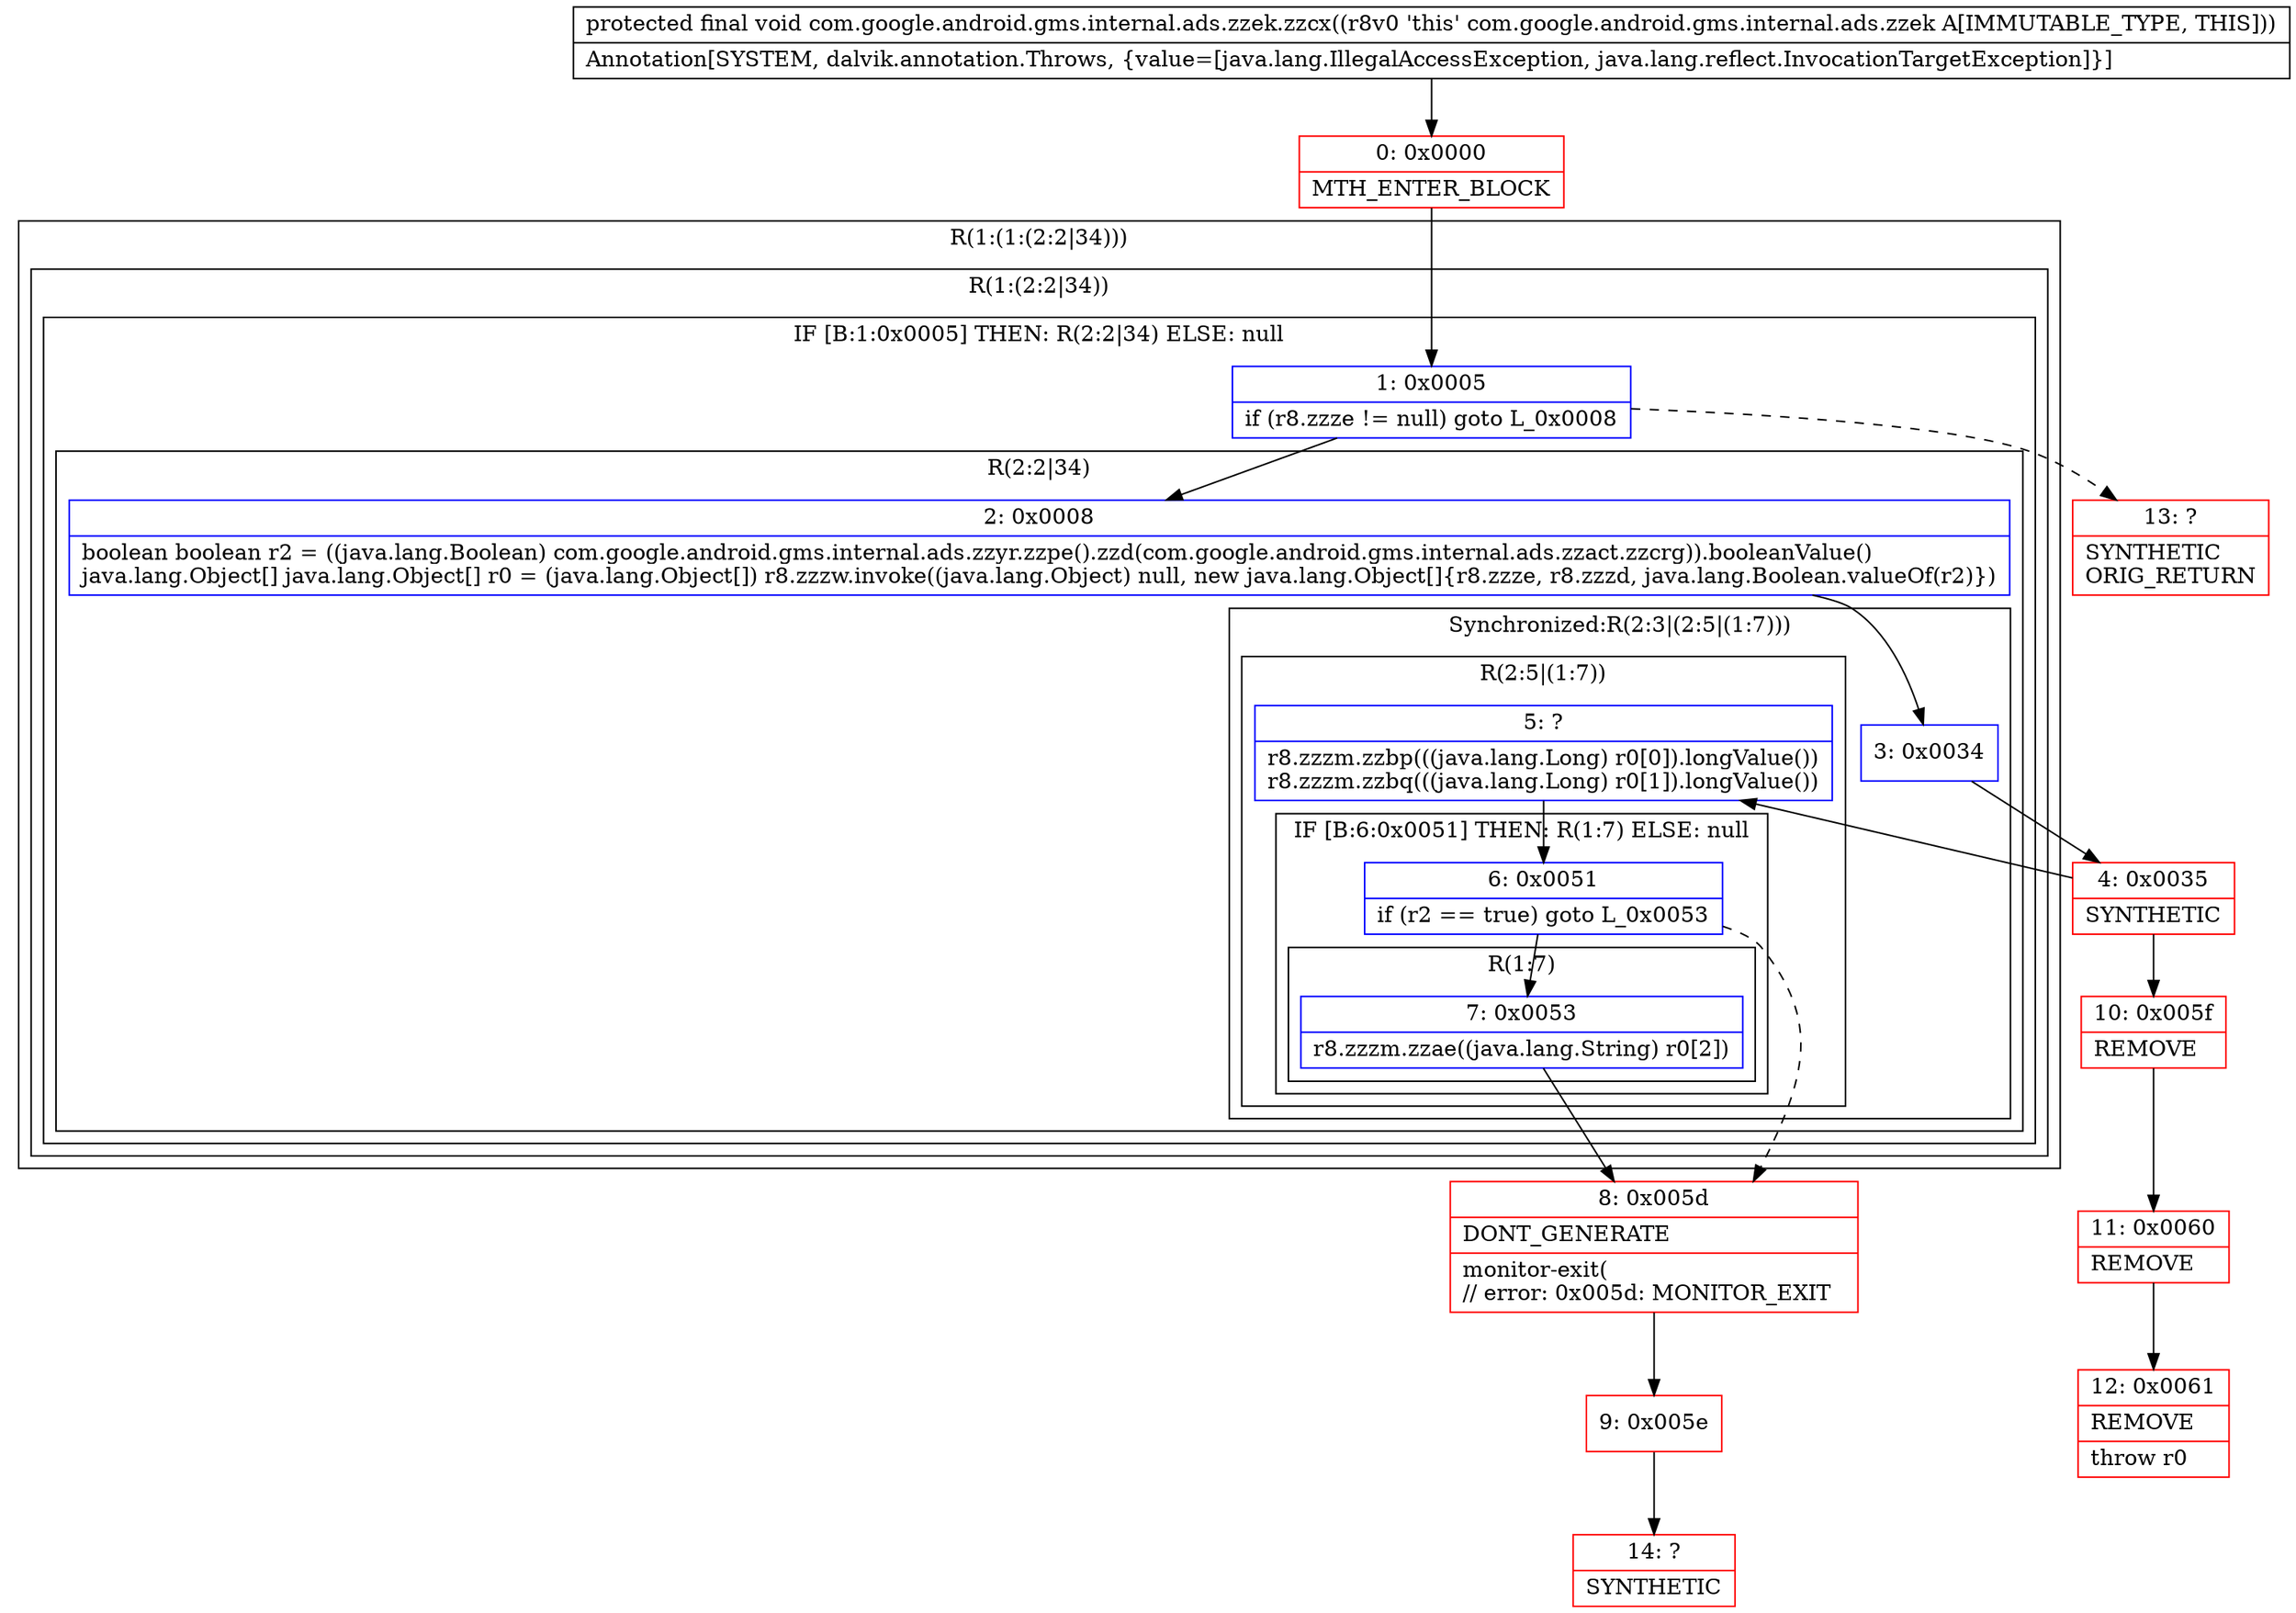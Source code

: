 digraph "CFG forcom.google.android.gms.internal.ads.zzek.zzcx()V" {
subgraph cluster_Region_1782055961 {
label = "R(1:(1:(2:2|34)))";
node [shape=record,color=blue];
subgraph cluster_Region_1498619317 {
label = "R(1:(2:2|34))";
node [shape=record,color=blue];
subgraph cluster_IfRegion_1022322759 {
label = "IF [B:1:0x0005] THEN: R(2:2|34) ELSE: null";
node [shape=record,color=blue];
Node_1 [shape=record,label="{1\:\ 0x0005|if (r8.zzze != null) goto L_0x0008\l}"];
subgraph cluster_Region_1467533880 {
label = "R(2:2|34)";
node [shape=record,color=blue];
Node_2 [shape=record,label="{2\:\ 0x0008|boolean boolean r2 = ((java.lang.Boolean) com.google.android.gms.internal.ads.zzyr.zzpe().zzd(com.google.android.gms.internal.ads.zzact.zzcrg)).booleanValue()\ljava.lang.Object[] java.lang.Object[] r0 = (java.lang.Object[]) r8.zzzw.invoke((java.lang.Object) null, new java.lang.Object[]\{r8.zzze, r8.zzzd, java.lang.Boolean.valueOf(r2)\})\l}"];
subgraph cluster_SynchronizedRegion_158464589 {
label = "Synchronized:R(2:3|(2:5|(1:7)))";
node [shape=record,color=blue];
Node_3 [shape=record,label="{3\:\ 0x0034}"];
subgraph cluster_Region_1493005479 {
label = "R(2:5|(1:7))";
node [shape=record,color=blue];
Node_5 [shape=record,label="{5\:\ ?|r8.zzzm.zzbp(((java.lang.Long) r0[0]).longValue())\lr8.zzzm.zzbq(((java.lang.Long) r0[1]).longValue())\l}"];
subgraph cluster_IfRegion_1584319495 {
label = "IF [B:6:0x0051] THEN: R(1:7) ELSE: null";
node [shape=record,color=blue];
Node_6 [shape=record,label="{6\:\ 0x0051|if (r2 == true) goto L_0x0053\l}"];
subgraph cluster_Region_1403445247 {
label = "R(1:7)";
node [shape=record,color=blue];
Node_7 [shape=record,label="{7\:\ 0x0053|r8.zzzm.zzae((java.lang.String) r0[2])\l}"];
}
}
}
}
}
}
}
}
Node_0 [shape=record,color=red,label="{0\:\ 0x0000|MTH_ENTER_BLOCK\l}"];
Node_4 [shape=record,color=red,label="{4\:\ 0x0035|SYNTHETIC\l}"];
Node_8 [shape=record,color=red,label="{8\:\ 0x005d|DONT_GENERATE\l|monitor\-exit(\l\/\/ error: 0x005d: MONITOR_EXIT  \l}"];
Node_9 [shape=record,color=red,label="{9\:\ 0x005e}"];
Node_10 [shape=record,color=red,label="{10\:\ 0x005f|REMOVE\l}"];
Node_11 [shape=record,color=red,label="{11\:\ 0x0060|REMOVE\l}"];
Node_12 [shape=record,color=red,label="{12\:\ 0x0061|REMOVE\l|throw r0\l}"];
Node_13 [shape=record,color=red,label="{13\:\ ?|SYNTHETIC\lORIG_RETURN\l}"];
Node_14 [shape=record,color=red,label="{14\:\ ?|SYNTHETIC\l}"];
MethodNode[shape=record,label="{protected final void com.google.android.gms.internal.ads.zzek.zzcx((r8v0 'this' com.google.android.gms.internal.ads.zzek A[IMMUTABLE_TYPE, THIS]))  | Annotation[SYSTEM, dalvik.annotation.Throws, \{value=[java.lang.IllegalAccessException, java.lang.reflect.InvocationTargetException]\}]\l}"];
MethodNode -> Node_0;
Node_1 -> Node_2;
Node_1 -> Node_13[style=dashed];
Node_2 -> Node_3;
Node_3 -> Node_4;
Node_5 -> Node_6;
Node_6 -> Node_7;
Node_6 -> Node_8[style=dashed];
Node_7 -> Node_8;
Node_0 -> Node_1;
Node_4 -> Node_5;
Node_4 -> Node_10;
Node_8 -> Node_9;
Node_9 -> Node_14;
Node_10 -> Node_11;
Node_11 -> Node_12;
}

